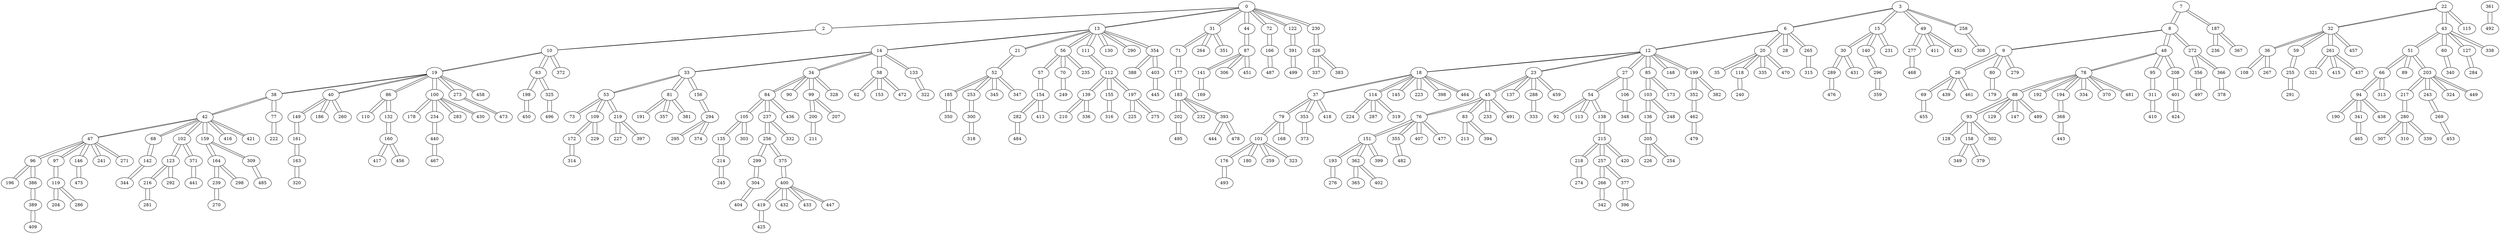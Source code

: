 graph {
	0 [label=0]
	0 -- 2
	0 -- 13
	0 -- 31
	0 -- 44
	0 -- 72
	0 -- 122
	0 -- 230
	2 [label=2]
	2 -- 0
	2 -- 10
	10 [label=10]
	10 -- 2
	10 -- 19
	10 -- 63
	10 -- 372
	19 [label=19]
	19 -- 10
	19 -- 38
	19 -- 40
	19 -- 86
	19 -- 100
	19 -- 273
	19 -- 458
	38 [label=38]
	38 -- 19
	38 -- 42
	38 -- 77
	42 [label=42]
	42 -- 38
	42 -- 47
	42 -- 68
	42 -- 102
	42 -- 159
	42 -- 416
	42 -- 421
	47 [label=47]
	47 -- 42
	47 -- 96
	47 -- 97
	47 -- 146
	47 -- 241
	47 -- 271
	96 [label=96]
	96 -- 47
	96 -- 196
	96 -- 386
	196 [label=196]
	196 -- 96
	386 [label=386]
	386 -- 96
	386 -- 389
	389 [label=389]
	389 -- 386
	389 -- 409
	409 [label=409]
	409 -- 389
	97 [label=97]
	97 -- 47
	97 -- 119
	119 [label=119]
	119 -- 97
	119 -- 204
	119 -- 286
	204 [label=204]
	204 -- 119
	286 [label=286]
	286 -- 119
	146 [label=146]
	146 -- 47
	146 -- 475
	475 [label=475]
	475 -- 146
	241 [label=241]
	241 -- 47
	271 [label=271]
	271 -- 47
	68 [label=68]
	68 -- 42
	68 -- 142
	142 [label=142]
	142 -- 68
	142 -- 344
	344 [label=344]
	344 -- 142
	102 [label=102]
	102 -- 42
	102 -- 123
	102 -- 371
	123 [label=123]
	123 -- 102
	123 -- 216
	123 -- 292
	216 [label=216]
	216 -- 123
	216 -- 281
	281 [label=281]
	281 -- 216
	292 [label=292]
	292 -- 123
	371 [label=371]
	371 -- 102
	371 -- 441
	441 [label=441]
	441 -- 371
	159 [label=159]
	159 -- 42
	159 -- 164
	159 -- 309
	164 [label=164]
	164 -- 159
	164 -- 239
	164 -- 298
	239 [label=239]
	239 -- 164
	239 -- 270
	270 [label=270]
	270 -- 239
	298 [label=298]
	298 -- 164
	309 [label=309]
	309 -- 159
	309 -- 485
	485 [label=485]
	485 -- 309
	416 [label=416]
	416 -- 42
	421 [label=421]
	421 -- 42
	77 [label=77]
	77 -- 38
	77 -- 222
	222 [label=222]
	222 -- 77
	40 [label=40]
	40 -- 19
	40 -- 149
	40 -- 186
	40 -- 260
	149 [label=149]
	149 -- 40
	149 -- 161
	161 [label=161]
	161 -- 149
	161 -- 163
	163 [label=163]
	163 -- 161
	163 -- 320
	320 [label=320]
	320 -- 163
	186 [label=186]
	186 -- 40
	260 [label=260]
	260 -- 40
	86 [label=86]
	86 -- 19
	86 -- 110
	86 -- 132
	110 [label=110]
	110 -- 86
	132 [label=132]
	132 -- 86
	132 -- 160
	160 [label=160]
	160 -- 132
	160 -- 417
	160 -- 456
	417 [label=417]
	417 -- 160
	456 [label=456]
	456 -- 160
	100 [label=100]
	100 -- 19
	100 -- 178
	100 -- 234
	100 -- 283
	100 -- 430
	178 [label=178]
	178 -- 100
	234 [label=234]
	234 -- 100
	234 -- 440
	440 [label=440]
	440 -- 234
	440 -- 467
	467 [label=467]
	467 -- 440
	283 [label=283]
	283 -- 100
	430 [label=430]
	430 -- 100
	273 [label=273]
	273 -- 19
	273 -- 473
	473 [label=473]
	473 -- 273
	458 [label=458]
	458 -- 19
	63 [label=63]
	63 -- 10
	63 -- 198
	63 -- 325
	198 [label=198]
	198 -- 63
	198 -- 450
	450 [label=450]
	450 -- 198
	325 [label=325]
	325 -- 63
	325 -- 496
	496 [label=496]
	496 -- 325
	372 [label=372]
	372 -- 10
	13 [label=13]
	13 -- 0
	13 -- 14
	13 -- 21
	13 -- 56
	13 -- 111
	13 -- 130
	13 -- 290
	13 -- 354
	14 [label=14]
	14 -- 13
	14 -- 33
	14 -- 34
	14 -- 58
	14 -- 133
	33 [label=33]
	33 -- 14
	33 -- 53
	33 -- 81
	33 -- 156
	53 [label=53]
	53 -- 33
	53 -- 73
	53 -- 109
	53 -- 219
	73 [label=73]
	73 -- 53
	109 [label=109]
	109 -- 53
	109 -- 172
	109 -- 229
	172 [label=172]
	172 -- 109
	172 -- 314
	314 [label=314]
	314 -- 172
	229 [label=229]
	229 -- 109
	219 [label=219]
	219 -- 53
	219 -- 227
	219 -- 397
	227 [label=227]
	227 -- 219
	397 [label=397]
	397 -- 219
	81 [label=81]
	81 -- 33
	81 -- 191
	81 -- 357
	81 -- 381
	191 [label=191]
	191 -- 81
	357 [label=357]
	357 -- 81
	381 [label=381]
	381 -- 81
	156 [label=156]
	156 -- 33
	156 -- 294
	294 [label=294]
	294 -- 156
	294 -- 295
	294 -- 374
	295 [label=295]
	295 -- 294
	374 [label=374]
	374 -- 294
	34 [label=34]
	34 -- 14
	34 -- 84
	34 -- 90
	34 -- 99
	34 -- 328
	84 [label=84]
	84 -- 34
	84 -- 105
	84 -- 237
	84 -- 436
	105 [label=105]
	105 -- 84
	105 -- 135
	105 -- 303
	135 [label=135]
	135 -- 105
	135 -- 214
	214 [label=214]
	214 -- 135
	214 -- 245
	245 [label=245]
	245 -- 214
	303 [label=303]
	303 -- 105
	237 [label=237]
	237 -- 84
	237 -- 256
	237 -- 332
	256 [label=256]
	256 -- 237
	256 -- 299
	256 -- 375
	299 [label=299]
	299 -- 256
	299 -- 304
	304 [label=304]
	304 -- 299
	304 -- 404
	404 [label=404]
	404 -- 304
	375 [label=375]
	375 -- 256
	375 -- 400
	400 [label=400]
	400 -- 375
	400 -- 419
	400 -- 432
	400 -- 433
	400 -- 447
	419 [label=419]
	419 -- 400
	419 -- 425
	425 [label=425]
	425 -- 419
	432 [label=432]
	432 -- 400
	433 [label=433]
	433 -- 400
	447 [label=447]
	447 -- 400
	332 [label=332]
	332 -- 237
	436 [label=436]
	436 -- 84
	90 [label=90]
	90 -- 34
	99 [label=99]
	99 -- 34
	99 -- 200
	99 -- 207
	200 [label=200]
	200 -- 99
	200 -- 211
	211 [label=211]
	211 -- 200
	207 [label=207]
	207 -- 99
	328 [label=328]
	328 -- 34
	58 [label=58]
	58 -- 14
	58 -- 62
	58 -- 153
	58 -- 472
	62 [label=62]
	62 -- 58
	153 [label=153]
	153 -- 58
	472 [label=472]
	472 -- 58
	133 [label=133]
	133 -- 14
	133 -- 322
	322 [label=322]
	322 -- 133
	21 [label=21]
	21 -- 13
	21 -- 52
	52 [label=52]
	52 -- 21
	52 -- 185
	52 -- 253
	52 -- 345
	52 -- 347
	185 [label=185]
	185 -- 52
	185 -- 350
	350 [label=350]
	350 -- 185
	253 [label=253]
	253 -- 52
	253 -- 300
	300 [label=300]
	300 -- 253
	300 -- 318
	318 [label=318]
	318 -- 300
	345 [label=345]
	345 -- 52
	347 [label=347]
	347 -- 52
	56 [label=56]
	56 -- 13
	56 -- 57
	56 -- 70
	56 -- 235
	57 [label=57]
	57 -- 56
	57 -- 154
	154 [label=154]
	154 -- 57
	154 -- 282
	154 -- 413
	282 [label=282]
	282 -- 154
	282 -- 484
	484 [label=484]
	484 -- 282
	413 [label=413]
	413 -- 154
	70 [label=70]
	70 -- 56
	70 -- 249
	249 [label=249]
	249 -- 70
	235 [label=235]
	235 -- 56
	111 [label=111]
	111 -- 13
	111 -- 112
	112 [label=112]
	112 -- 111
	112 -- 139
	112 -- 155
	112 -- 197
	139 [label=139]
	139 -- 112
	139 -- 210
	139 -- 336
	210 [label=210]
	210 -- 139
	336 [label=336]
	336 -- 139
	155 [label=155]
	155 -- 112
	155 -- 316
	316 [label=316]
	316 -- 155
	197 [label=197]
	197 -- 112
	197 -- 225
	197 -- 275
	225 [label=225]
	225 -- 197
	275 [label=275]
	275 -- 197
	130 [label=130]
	130 -- 13
	290 [label=290]
	290 -- 13
	354 [label=354]
	354 -- 13
	354 -- 388
	354 -- 403
	388 [label=388]
	388 -- 354
	403 [label=403]
	403 -- 354
	403 -- 445
	445 [label=445]
	445 -- 403
	31 [label=31]
	31 -- 0
	31 -- 71
	31 -- 264
	31 -- 351
	71 [label=71]
	71 -- 31
	71 -- 177
	177 [label=177]
	177 -- 71
	177 -- 183
	183 [label=183]
	183 -- 177
	183 -- 202
	183 -- 232
	183 -- 393
	202 [label=202]
	202 -- 183
	202 -- 495
	495 [label=495]
	495 -- 202
	232 [label=232]
	232 -- 183
	393 [label=393]
	393 -- 183
	393 -- 444
	393 -- 478
	444 [label=444]
	444 -- 393
	478 [label=478]
	478 -- 393
	264 [label=264]
	264 -- 31
	351 [label=351]
	351 -- 31
	44 [label=44]
	44 -- 0
	44 -- 87
	87 [label=87]
	87 -- 44
	87 -- 141
	87 -- 306
	87 -- 451
	141 [label=141]
	141 -- 87
	141 -- 169
	169 [label=169]
	169 -- 141
	306 [label=306]
	306 -- 87
	451 [label=451]
	451 -- 87
	72 [label=72]
	72 -- 0
	72 -- 166
	166 [label=166]
	166 -- 72
	166 -- 487
	487 [label=487]
	487 -- 166
	122 [label=122]
	122 -- 0
	122 -- 391
	391 [label=391]
	391 -- 122
	391 -- 499
	499 [label=499]
	499 -- 391
	230 [label=230]
	230 -- 0
	230 -- 326
	326 [label=326]
	326 -- 230
	326 -- 337
	326 -- 383
	337 [label=337]
	337 -- 326
	383 [label=383]
	383 -- 326
	3 [label=3]
	3 -- 6
	3 -- 15
	3 -- 49
	3 -- 258
	6 [label=6]
	6 -- 3
	6 -- 12
	6 -- 20
	6 -- 28
	6 -- 265
	12 [label=12]
	12 -- 6
	12 -- 18
	12 -- 23
	12 -- 27
	12 -- 85
	12 -- 148
	12 -- 199
	18 [label=18]
	18 -- 12
	18 -- 37
	18 -- 114
	18 -- 145
	18 -- 223
	18 -- 398
	18 -- 464
	37 [label=37]
	37 -- 18
	37 -- 79
	37 -- 353
	37 -- 418
	79 [label=79]
	79 -- 37
	79 -- 101
	79 -- 168
	101 [label=101]
	101 -- 79
	101 -- 176
	101 -- 180
	101 -- 259
	101 -- 323
	176 [label=176]
	176 -- 101
	176 -- 493
	493 [label=493]
	493 -- 176
	180 [label=180]
	180 -- 101
	259 [label=259]
	259 -- 101
	323 [label=323]
	323 -- 101
	168 [label=168]
	168 -- 79
	353 [label=353]
	353 -- 37
	353 -- 373
	373 [label=373]
	373 -- 353
	418 [label=418]
	418 -- 37
	114 [label=114]
	114 -- 18
	114 -- 224
	114 -- 287
	114 -- 319
	224 [label=224]
	224 -- 114
	287 [label=287]
	287 -- 114
	319 [label=319]
	319 -- 114
	145 [label=145]
	145 -- 18
	223 [label=223]
	223 -- 18
	398 [label=398]
	398 -- 18
	464 [label=464]
	464 -- 18
	23 [label=23]
	23 -- 12
	23 -- 45
	23 -- 137
	23 -- 288
	23 -- 459
	45 [label=45]
	45 -- 23
	45 -- 76
	45 -- 83
	45 -- 233
	45 -- 491
	76 [label=76]
	76 -- 45
	76 -- 151
	76 -- 355
	76 -- 407
	76 -- 477
	151 [label=151]
	151 -- 76
	151 -- 193
	151 -- 362
	151 -- 399
	193 [label=193]
	193 -- 151
	193 -- 276
	276 [label=276]
	276 -- 193
	362 [label=362]
	362 -- 151
	362 -- 365
	362 -- 402
	365 [label=365]
	365 -- 362
	402 [label=402]
	402 -- 362
	399 [label=399]
	399 -- 151
	355 [label=355]
	355 -- 76
	355 -- 482
	482 [label=482]
	482 -- 355
	407 [label=407]
	407 -- 76
	477 [label=477]
	477 -- 76
	83 [label=83]
	83 -- 45
	83 -- 213
	83 -- 394
	213 [label=213]
	213 -- 83
	394 [label=394]
	394 -- 83
	233 [label=233]
	233 -- 45
	491 [label=491]
	491 -- 45
	137 [label=137]
	137 -- 23
	288 [label=288]
	288 -- 23
	288 -- 333
	333 [label=333]
	333 -- 288
	459 [label=459]
	459 -- 23
	27 [label=27]
	27 -- 12
	27 -- 54
	27 -- 106
	54 [label=54]
	54 -- 27
	54 -- 92
	54 -- 113
	54 -- 138
	92 [label=92]
	92 -- 54
	113 [label=113]
	113 -- 54
	138 [label=138]
	138 -- 54
	138 -- 215
	215 [label=215]
	215 -- 138
	215 -- 218
	215 -- 257
	215 -- 420
	218 [label=218]
	218 -- 215
	218 -- 274
	274 [label=274]
	274 -- 218
	257 [label=257]
	257 -- 215
	257 -- 266
	257 -- 377
	266 [label=266]
	266 -- 257
	266 -- 342
	342 [label=342]
	342 -- 266
	377 [label=377]
	377 -- 257
	377 -- 396
	396 [label=396]
	396 -- 377
	420 [label=420]
	420 -- 215
	106 [label=106]
	106 -- 27
	106 -- 348
	348 [label=348]
	348 -- 106
	85 [label=85]
	85 -- 12
	85 -- 103
	85 -- 173
	103 [label=103]
	103 -- 85
	103 -- 136
	103 -- 248
	136 [label=136]
	136 -- 103
	136 -- 205
	205 [label=205]
	205 -- 136
	205 -- 226
	205 -- 254
	226 [label=226]
	226 -- 205
	254 [label=254]
	254 -- 205
	248 [label=248]
	248 -- 103
	173 [label=173]
	173 -- 85
	148 [label=148]
	148 -- 12
	199 [label=199]
	199 -- 12
	199 -- 352
	199 -- 382
	352 [label=352]
	352 -- 199
	352 -- 462
	462 [label=462]
	462 -- 352
	462 -- 479
	479 [label=479]
	479 -- 462
	382 [label=382]
	382 -- 199
	20 [label=20]
	20 -- 6
	20 -- 35
	20 -- 118
	20 -- 335
	20 -- 470
	35 [label=35]
	35 -- 20
	118 [label=118]
	118 -- 20
	118 -- 240
	240 [label=240]
	240 -- 118
	335 [label=335]
	335 -- 20
	470 [label=470]
	470 -- 20
	28 [label=28]
	28 -- 6
	265 [label=265]
	265 -- 6
	265 -- 315
	315 [label=315]
	315 -- 265
	15 [label=15]
	15 -- 3
	15 -- 30
	15 -- 140
	15 -- 231
	30 [label=30]
	30 -- 15
	30 -- 289
	30 -- 431
	289 [label=289]
	289 -- 30
	289 -- 476
	476 [label=476]
	476 -- 289
	431 [label=431]
	431 -- 30
	140 [label=140]
	140 -- 15
	140 -- 296
	296 [label=296]
	296 -- 140
	296 -- 359
	359 [label=359]
	359 -- 296
	231 [label=231]
	231 -- 15
	49 [label=49]
	49 -- 3
	49 -- 277
	49 -- 411
	49 -- 452
	277 [label=277]
	277 -- 49
	277 -- 468
	468 [label=468]
	468 -- 277
	411 [label=411]
	411 -- 49
	452 [label=452]
	452 -- 49
	258 [label=258]
	258 -- 3
	258 -- 308
	308 [label=308]
	308 -- 258
	7 [label=7]
	7 -- 8
	7 -- 187
	8 [label=8]
	8 -- 7
	8 -- 9
	8 -- 48
	8 -- 272
	9 [label=9]
	9 -- 8
	9 -- 26
	9 -- 80
	9 -- 279
	26 [label=26]
	26 -- 9
	26 -- 69
	26 -- 439
	26 -- 461
	69 [label=69]
	69 -- 26
	69 -- 455
	455 [label=455]
	455 -- 69
	439 [label=439]
	439 -- 26
	461 [label=461]
	461 -- 26
	80 [label=80]
	80 -- 9
	80 -- 179
	179 [label=179]
	179 -- 80
	279 [label=279]
	279 -- 9
	48 [label=48]
	48 -- 8
	48 -- 78
	48 -- 95
	48 -- 208
	78 [label=78]
	78 -- 48
	78 -- 88
	78 -- 192
	78 -- 194
	78 -- 334
	78 -- 370
	78 -- 481
	88 [label=88]
	88 -- 78
	88 -- 93
	88 -- 129
	88 -- 147
	88 -- 489
	93 [label=93]
	93 -- 88
	93 -- 128
	93 -- 158
	93 -- 302
	128 [label=128]
	128 -- 93
	158 [label=158]
	158 -- 93
	158 -- 349
	158 -- 379
	349 [label=349]
	349 -- 158
	379 [label=379]
	379 -- 158
	302 [label=302]
	302 -- 93
	129 [label=129]
	129 -- 88
	147 [label=147]
	147 -- 88
	489 [label=489]
	489 -- 88
	192 [label=192]
	192 -- 78
	194 [label=194]
	194 -- 78
	194 -- 368
	368 [label=368]
	368 -- 194
	368 -- 443
	443 [label=443]
	443 -- 368
	334 [label=334]
	334 -- 78
	370 [label=370]
	370 -- 78
	481 [label=481]
	481 -- 78
	95 [label=95]
	95 -- 48
	95 -- 311
	311 [label=311]
	311 -- 95
	311 -- 410
	410 [label=410]
	410 -- 311
	208 [label=208]
	208 -- 48
	208 -- 401
	401 [label=401]
	401 -- 208
	401 -- 424
	424 [label=424]
	424 -- 401
	272 [label=272]
	272 -- 8
	272 -- 356
	272 -- 366
	356 [label=356]
	356 -- 272
	356 -- 497
	497 [label=497]
	497 -- 356
	366 [label=366]
	366 -- 272
	366 -- 378
	378 [label=378]
	378 -- 366
	187 [label=187]
	187 -- 7
	187 -- 236
	187 -- 367
	236 [label=236]
	236 -- 187
	367 [label=367]
	367 -- 187
	22 [label=22]
	22 -- 32
	22 -- 43
	22 -- 115
	32 [label=32]
	32 -- 22
	32 -- 36
	32 -- 59
	32 -- 261
	32 -- 457
	36 [label=36]
	36 -- 32
	36 -- 108
	36 -- 267
	108 [label=108]
	108 -- 36
	267 [label=267]
	267 -- 36
	59 [label=59]
	59 -- 32
	59 -- 255
	255 [label=255]
	255 -- 59
	255 -- 291
	291 [label=291]
	291 -- 255
	261 [label=261]
	261 -- 32
	261 -- 321
	261 -- 415
	261 -- 437
	321 [label=321]
	321 -- 261
	415 [label=415]
	415 -- 261
	437 [label=437]
	437 -- 261
	457 [label=457]
	457 -- 32
	43 [label=43]
	43 -- 22
	43 -- 51
	43 -- 60
	43 -- 127
	43 -- 338
	51 [label=51]
	51 -- 43
	51 -- 66
	51 -- 89
	51 -- 203
	66 [label=66]
	66 -- 51
	66 -- 94
	66 -- 313
	94 [label=94]
	94 -- 66
	94 -- 190
	94 -- 341
	94 -- 438
	190 [label=190]
	190 -- 94
	341 [label=341]
	341 -- 94
	341 -- 465
	465 [label=465]
	465 -- 341
	438 [label=438]
	438 -- 94
	313 [label=313]
	313 -- 66
	89 [label=89]
	89 -- 51
	203 [label=203]
	203 -- 51
	203 -- 217
	203 -- 243
	203 -- 324
	203 -- 449
	217 [label=217]
	217 -- 203
	217 -- 280
	280 [label=280]
	280 -- 217
	280 -- 307
	280 -- 310
	280 -- 339
	307 [label=307]
	307 -- 280
	310 [label=310]
	310 -- 280
	339 [label=339]
	339 -- 280
	243 [label=243]
	243 -- 203
	243 -- 269
	269 [label=269]
	269 -- 243
	269 -- 453
	453 [label=453]
	453 -- 269
	324 [label=324]
	324 -- 203
	449 [label=449]
	449 -- 203
	60 [label=60]
	60 -- 43
	60 -- 340
	340 [label=340]
	340 -- 60
	127 [label=127]
	127 -- 43
	127 -- 284
	284 [label=284]
	284 -- 127
	338 [label=338]
	338 -- 43
	115 [label=115]
	115 -- 22
	361 [label=361]
	361 -- 492
	492 [label=492]
	492 -- 361
}
